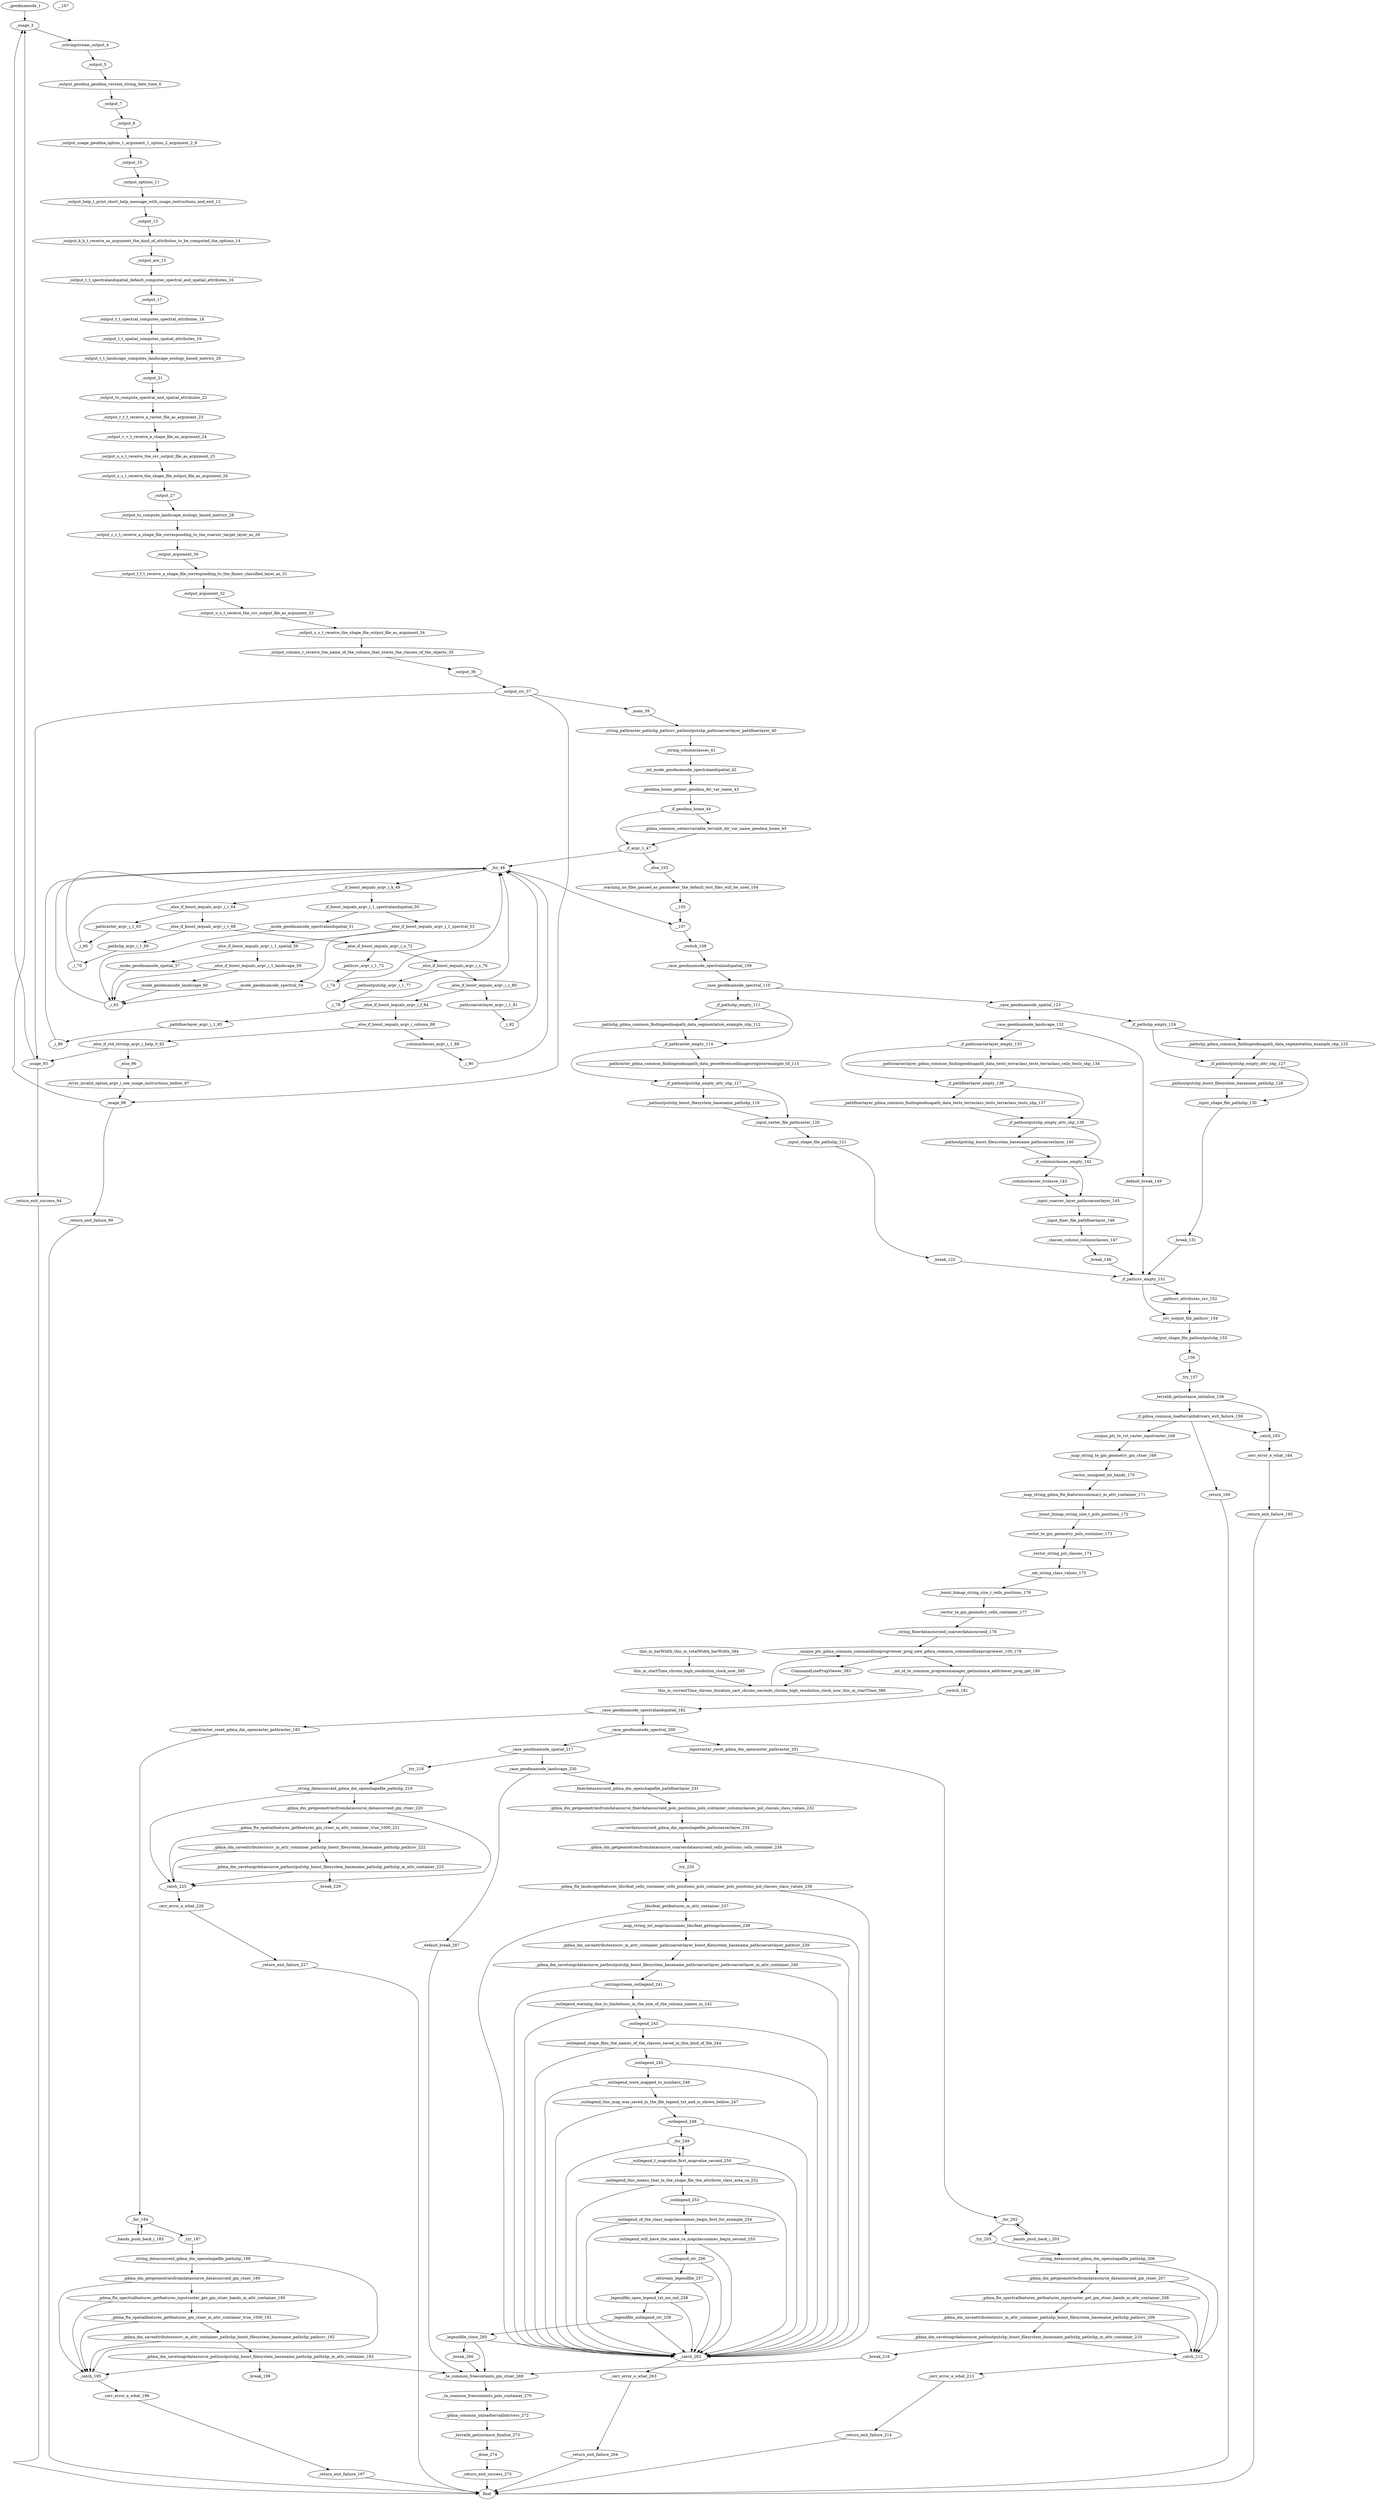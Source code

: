 strict digraph G {
_geodmamode_1;
_usage_3;
_ostringstream_output_4;
_output_5;
_output_geodma_geodma_version_string_date_time_6;
_output_7;
_output_8;
_output_usage_geodma_option_1_argument_1_option_2_argument_2_9;
_output_10;
_output_options_11;
_output_help_t_print_short_help_message_with_usage_instructions_and_exit_12;
_output_13;
_output_k_k_t_receive_as_argument_the_kind_of_attributes_to_be_computed_the_options_14;
_output_are_15;
_output_t_t_spectralandspatial_default_computes_spectral_and_spatial_attributes_16;
_output_17;
_output_t_t_spectral_computes_spectral_attributes_18;
_output_t_t_spatial_computes_spatial_attributes_19;
_output_t_t_landscape_computes_landscape_ecology_based_metrics_20;
_output_21;
_output_to_compute_spectral_and_spatial_attributes_22;
_output_r_r_t_receive_a_raster_file_as_argument_23;
_output_v_v_t_receive_a_shape_file_as_argument_24;
_output_o_o_t_receive_the_csv_output_file_as_argument_25;
_output_s_s_t_receive_the_shape_file_output_file_as_argument_26;
_output_27;
_output_to_compute_landscape_ecology_based_metrics_28;
_output_c_c_t_receive_a_shape_file_corresponding_to_the_coarser_target_layer_as_29;
_output_argument_30;
_output_f_f_t_receive_a_shape_file_corresponding_to_the_finner_classified_layer_as_31;
_output_argument_32;
_output_o_o_t_receive_the_csv_output_file_as_argument_33;
_output_s_s_t_receive_the_shape_file_output_file_as_argument_34;
_output_column_t_receive_the_name_of_the_column_that_stores_the_classes_of_the_objects_35;
_output_36;
_output_str_37;
_main_39;
_string_pathraster_pathshp_pathcsv_pathoutputshp_pathcoarserlayer_pathfinerlayer_40;
_string_columnclasses_41;
_int_mode_geodmamode_spectralandspatial_42;
_geodma_home_getenv_geodma_dir_var_name_43;
_if_geodma_home_44;
_gdma_common_setenvvariable_terralib_dir_var_name_geodma_home_45;
_if_argc_1_47;
_for_48;
_if_boost_iequals_argv_i_k_49;
_if_boost_iequals_argv_i_1_spectralandspatial_50;
_mode_geodmamode_spectralandspatial_51;
_else_if_boost_iequals_argv_i_1_spectral_53;
_mode_geodmamode_spectral_54;
_else_if_boost_iequals_argv_i_1_spatial_56;
_mode_geodmamode_spatial_57;
_else_if_boost_iequals_argv_i_1_landscape_59;
_mode_geodmamode_landscape_60;
_i_62;
_else_if_boost_iequals_argv_i_r_64;
_pathraster_argv_i_1_65;
_i_66;
_else_if_boost_iequals_argv_i_v_68;
_pathshp_argv_i_1_69;
_i_70;
_else_if_boost_iequals_argv_i_o_72;
_pathcsv_argv_i_1_73;
_i_74;
_else_if_boost_iequals_argv_i_s_76;
_pathoutputshp_argv_i_1_77;
_i_78;
_else_if_boost_iequals_argv_i_c_80;
_pathcoarserlayer_argv_i_1_81;
_i_82;
_else_if_boost_iequals_argv_i_f_84;
_pathfinerlayer_argv_i_1_85;
_i_86;
_else_if_boost_iequals_argv_i_column_88;
_columnclasses_argv_i_1_89;
_i_90;
_else_if_std_strcmp_argv_i_help_0_92;
_usage_93;
_return_exit_success_94;
_else_96;
_error_invalid_option_argv_i_see_usage_instructions_bellow_97;
_usage_98;
_return_exit_failure_99;
_else_103;
_warning_no_files_passed_as_parameter_the_default_test_files_will_be_used_104;
__105;
__107;
_switch_108;
_case_geodmamode_spectralandspatial_109;
_case_geodmamode_spectral_110;
_if_pathshp_empty_111;
_pathshp_gdma_common_findingeodmapath_data_segmentation_example_shp_112;
_if_pathraster_empty_114;
_pathraster_gdma_common_findingeodmapath_data_georeferencedimagesregisterexample_tif_115;
_if_pathoutputshp_empty_attr_shp_117;
_pathoutputshp_boost_filesystem_basename_pathshp_118;
_input_raster_file_pathraster_120;
_input_shape_file_pathshp_121;
_break_122;
_case_geodmamode_spatial_123;
_if_pathshp_empty_124;
_pathshp_gdma_common_findingeodmapath_data_segmentation_example_shp_125;
_if_pathoutputshp_empty_attr_shp_127;
_pathoutputshp_boost_filesystem_basename_pathshp_128;
_input_shape_file_pathshp_130;
_break_131;
_case_geodmamode_landscape_132;
_if_pathcoarserlayer_empty_133;
_pathcoarserlayer_gdma_common_findingeodmapath_data_tests_terraclass_tests_terraclass_cells_tests_shp_134;
_if_pathfinerlayer_empty_136;
_pathfinerlayer_gdma_common_findingeodmapath_data_tests_terraclass_tests_terraclass_tests_shp_137;
_if_pathoutputshp_empty_attr_shp_139;
_pathoutputshp_boost_filesystem_basename_pathcoarserlayer_140;
_if_columnclasses_empty_142;
_columnclasses_tcclasse_143;
_input_coarser_layer_pathcoarserlayer_145;
_input_finer_file_pathfinerlayer_146;
_classes_column_columnclasses_147;
_break_148;
_default_break_149;
_if_pathcsv_empty_151;
_pathcsv_attributes_csv_152;
_csv_output_file_pathcsv_154;
_output_shape_file_pathoutputshp_155;
__156;
_try_157;
_terralib_getinstance_initialize_158;
_if_gdma_common_loadterralibdrivers_exit_failure_159;
_return_160;
_catch_163;
_cerr_error_e_what_164;
_return_exit_failure_165;
__167;
_unique_ptr_te_rst_raster_inputraster_168;
_map_string_te_gm_geometry_gm_ctner_169;
_vector_unsigned_int_bands_170;
_map_string_gdma_fte_featuressummary_m_attr_container_171;
_boost_bimap_string_size_t_pols_positions_172;
_vector_te_gm_geometry_pols_container_173;
_vector_string_pol_classes_174;
_set_string_class_values_175;
_boost_bimap_string_size_t_cells_positions_176;
_vector_te_gm_geometry_cells_container_177;
_string_finerdatasourceid_coarserdatasourceid_178;
_unique_ptr_gdma_common_commandlineprogviewer_prog_new_gdma_common_commandlineprogviewer_100_179;
_int_id_te_common_progressmanager_getinstance_addviewer_prog_get_180;
_switch_181;
_case_geodmamode_spectralandspatial_182;
_inputraster_reset_gdma_dm_openraster_pathraster_183;
_for_184;
_bands_push_back_i_185;
_try_187;
_string_datasourceid_gdma_dm_openshapefile_pathshp_188;
_gdma_dm_getgeometriesfromdatasource_datasourceid_gm_ctner_189;
_gdma_fte_spectralfeatures_getfeatures_inputraster_get_gm_ctner_bands_m_attr_container_190;
_gdma_fte_spatialfeatures_getfeatures_gm_ctner_m_attr_container_true_1000_191;
_gdma_dm_saveattributestocsv_m_attr_container_pathshp_boost_filesystem_basename_pathshp_pathcsv_192;
_gdma_dm_savetoogrdatasource_pathoutputshp_boost_filesystem_basename_pathshp_pathshp_m_attr_container_193;
_catch_195;
_cerr_error_e_what_196;
_return_exit_failure_197;
_break_199;
_case_geodmamode_spectral_200;
_inputraster_reset_gdma_dm_openraster_pathraster_201;
_for_202;
_bands_push_back_i_203;
_try_205;
_string_datasourceid_gdma_dm_openshapefile_pathshp_206;
_gdma_dm_getgeometriesfromdatasource_datasourceid_gm_ctner_207;
_gdma_fte_spectralfeatures_getfeatures_inputraster_get_gm_ctner_bands_m_attr_container_208;
_gdma_dm_saveattributestocsv_m_attr_container_pathshp_boost_filesystem_basename_pathshp_pathcsv_209;
_gdma_dm_savetoogrdatasource_pathoutputshp_boost_filesystem_basename_pathshp_pathshp_m_attr_container_210;
_catch_212;
_cerr_error_e_what_213;
_return_exit_failure_214;
_break_216;
_case_geodmamode_spatial_217;
_try_218;
_string_datasourceid_gdma_dm_openshapefile_pathshp_219;
_gdma_dm_getgeometriesfromdatasource_datasourceid_gm_ctner_220;
_gdma_fte_spatialfeatures_getfeatures_gm_ctner_m_attr_container_true_1000_221;
_gdma_dm_saveattributestocsv_m_attr_container_pathshp_boost_filesystem_basename_pathshp_pathcsv_222;
_gdma_dm_savetoogrdatasource_pathoutputshp_boost_filesystem_basename_pathshp_pathshp_m_attr_container_223;
_catch_225;
_cerr_error_e_what_226;
_return_exit_failure_227;
_break_229;
_case_geodmamode_landscape_230;
_finerdatasourceid_gdma_dm_openshapefile_pathfinerlayer_231;
_gdma_dm_getgeometriesfromdatasource_finerdatasourceid_pols_positions_pols_container_columnclasses_pol_classes_class_values_232;
_coarserdatasourceid_gdma_dm_openshapefile_pathcoarserlayer_233;
_gdma_dm_getgeometriesfromdatasource_coarserdatasourceid_cells_positions_cells_container_234;
_try_235;
_gdma_fte_landscapefeatures_ldscfeat_cells_container_cells_positions_pols_container_pols_positions_pol_classes_class_values_236;
_ldscfeat_getfeatures_m_attr_container_237;
_map_string_int_mapclassnames_ldscfeat_getmapclassnames_238;
_gdma_dm_saveattributestocsv_m_attr_container_pathcoarserlayer_boost_filesystem_basename_pathcoarserlayer_pathcsv_239;
_gdma_dm_savetoogrdatasource_pathoutputshp_boost_filesystem_basename_pathcoarserlayer_pathcoarserlayer_m_attr_container_240;
_ostringstream_outlegend_241;
_outlegend_warning_due_to_limitations_in_the_size_of_the_column_names_in_242;
_outlegend_243;
_outlegend_shape_files_the_names_of_the_classes_saved_in_this_kind_of_file_244;
_outlegend_245;
_outlegend_were_mapped_to_numbers_246;
_outlegend_this_map_was_saved_in_the_file_legend_txt_and_is_shown_bellow_247;
_outlegend_248;
_for_249;
_outlegend_t_mapvalue_first_mapvalue_second_250;
_outlegend_this_means_that_in_the_shape_file_the_attribute_class_area_ca_252;
_outlegend_253;
_outlegend_of_the_class_mapclassnames_begin_first_for_example_254;
_outlegend_will_have_the_name_ca_mapclassnames_begin_second_255;
_outlegend_str_256;
_ofstream_legendfile_257;
_legendfile_open_legend_txt_ios_out_258;
_legendfile_outlegend_str_259;
_legendfile_close_260;
_catch_262;
_cerr_error_e_what_263;
_return_exit_failure_264;
_break_266;
_default_break_267;
_te_common_freecontents_gm_ctner_269;
_te_common_freecontents_pols_container_270;
_gdma_common_unloadterralibdrivers_272;
_terralib_getinstance_finalize_273;
_done_274;
_return_exit_success_275;
final;
CommandLineProgViewer_383;
this_m_barWidth_this_m_totalWidth_barWidth_384;
this_m_startTime_chrono_high_resolution_clock_now_385;
this_m_currentTime_chrono_duration_cast_chrono_seconds_chrono_high_resolution_clock_now_this_m_startTime_386;
_geodmamode_1->_usage_3;
_usage_3->_ostringstream_output_4;
_ostringstream_output_4->_output_5;
_output_5->_output_geodma_geodma_version_string_date_time_6;
_output_geodma_geodma_version_string_date_time_6->_output_7;
_output_7->_output_8;
_output_8->_output_usage_geodma_option_1_argument_1_option_2_argument_2_9;
_output_usage_geodma_option_1_argument_1_option_2_argument_2_9->_output_10;
_output_10->_output_options_11;
_output_options_11->_output_help_t_print_short_help_message_with_usage_instructions_and_exit_12;
_output_help_t_print_short_help_message_with_usage_instructions_and_exit_12->_output_13;
_output_13->_output_k_k_t_receive_as_argument_the_kind_of_attributes_to_be_computed_the_options_14;
_output_k_k_t_receive_as_argument_the_kind_of_attributes_to_be_computed_the_options_14->_output_are_15;
_output_are_15->_output_t_t_spectralandspatial_default_computes_spectral_and_spatial_attributes_16;
_output_t_t_spectralandspatial_default_computes_spectral_and_spatial_attributes_16->_output_17;
_output_17->_output_t_t_spectral_computes_spectral_attributes_18;
_output_t_t_spectral_computes_spectral_attributes_18->_output_t_t_spatial_computes_spatial_attributes_19;
_output_t_t_spatial_computes_spatial_attributes_19->_output_t_t_landscape_computes_landscape_ecology_based_metrics_20;
_output_t_t_landscape_computes_landscape_ecology_based_metrics_20->_output_21;
_output_21->_output_to_compute_spectral_and_spatial_attributes_22;
_output_to_compute_spectral_and_spatial_attributes_22->_output_r_r_t_receive_a_raster_file_as_argument_23;
_output_r_r_t_receive_a_raster_file_as_argument_23->_output_v_v_t_receive_a_shape_file_as_argument_24;
_output_v_v_t_receive_a_shape_file_as_argument_24->_output_o_o_t_receive_the_csv_output_file_as_argument_25;
_output_o_o_t_receive_the_csv_output_file_as_argument_25->_output_s_s_t_receive_the_shape_file_output_file_as_argument_26;
_output_s_s_t_receive_the_shape_file_output_file_as_argument_26->_output_27;
_output_27->_output_to_compute_landscape_ecology_based_metrics_28;
_output_to_compute_landscape_ecology_based_metrics_28->_output_c_c_t_receive_a_shape_file_corresponding_to_the_coarser_target_layer_as_29;
_output_c_c_t_receive_a_shape_file_corresponding_to_the_coarser_target_layer_as_29->_output_argument_30;
_output_argument_30->_output_f_f_t_receive_a_shape_file_corresponding_to_the_finner_classified_layer_as_31;
_output_f_f_t_receive_a_shape_file_corresponding_to_the_finner_classified_layer_as_31->_output_argument_32;
_output_argument_32->_output_o_o_t_receive_the_csv_output_file_as_argument_33;
_output_o_o_t_receive_the_csv_output_file_as_argument_33->_output_s_s_t_receive_the_shape_file_output_file_as_argument_34;
_output_s_s_t_receive_the_shape_file_output_file_as_argument_34->_output_column_t_receive_the_name_of_the_column_that_stores_the_classes_of_the_objects_35;
_output_column_t_receive_the_name_of_the_column_that_stores_the_classes_of_the_objects_35->_output_36;
_output_36->_output_str_37;
_output_str_37->_main_39;
_main_39->_string_pathraster_pathshp_pathcsv_pathoutputshp_pathcoarserlayer_pathfinerlayer_40;
_string_pathraster_pathshp_pathcsv_pathoutputshp_pathcoarserlayer_pathfinerlayer_40->_string_columnclasses_41;
_string_columnclasses_41->_int_mode_geodmamode_spectralandspatial_42;
_int_mode_geodmamode_spectralandspatial_42->_geodma_home_getenv_geodma_dir_var_name_43;
_geodma_home_getenv_geodma_dir_var_name_43->_if_geodma_home_44;
_if_geodma_home_44->_gdma_common_setenvvariable_terralib_dir_var_name_geodma_home_45;
_gdma_common_setenvvariable_terralib_dir_var_name_geodma_home_45->_if_argc_1_47;
_if_geodma_home_44->_if_argc_1_47;
_if_argc_1_47->_for_48;
_for_48->_if_boost_iequals_argv_i_k_49;
_if_boost_iequals_argv_i_k_49->_if_boost_iequals_argv_i_1_spectralandspatial_50;
_if_boost_iequals_argv_i_1_spectralandspatial_50->_mode_geodmamode_spectralandspatial_51;
_if_boost_iequals_argv_i_1_spectralandspatial_50->_else_if_boost_iequals_argv_i_1_spectral_53;
_else_if_boost_iequals_argv_i_1_spectral_53->_mode_geodmamode_spectral_54;
_else_if_boost_iequals_argv_i_1_spectral_53->_else_if_boost_iequals_argv_i_1_spatial_56;
_else_if_boost_iequals_argv_i_1_spatial_56->_mode_geodmamode_spatial_57;
_else_if_boost_iequals_argv_i_1_spatial_56->_else_if_boost_iequals_argv_i_1_landscape_59;
_else_if_boost_iequals_argv_i_1_landscape_59->_mode_geodmamode_landscape_60;
_mode_geodmamode_spectralandspatial_51->_i_62;
_mode_geodmamode_spectral_54->_i_62;
_mode_geodmamode_spatial_57->_i_62;
_mode_geodmamode_landscape_60->_i_62;
_else_if_boost_iequals_argv_i_1_landscape_59->_i_62;
_if_boost_iequals_argv_i_k_49->_else_if_boost_iequals_argv_i_r_64;
_else_if_boost_iequals_argv_i_r_64->_pathraster_argv_i_1_65;
_pathraster_argv_i_1_65->_i_66;
_else_if_boost_iequals_argv_i_r_64->_else_if_boost_iequals_argv_i_v_68;
_else_if_boost_iequals_argv_i_v_68->_pathshp_argv_i_1_69;
_pathshp_argv_i_1_69->_i_70;
_else_if_boost_iequals_argv_i_v_68->_else_if_boost_iequals_argv_i_o_72;
_else_if_boost_iequals_argv_i_o_72->_pathcsv_argv_i_1_73;
_pathcsv_argv_i_1_73->_i_74;
_else_if_boost_iequals_argv_i_o_72->_else_if_boost_iequals_argv_i_s_76;
_else_if_boost_iequals_argv_i_s_76->_pathoutputshp_argv_i_1_77;
_pathoutputshp_argv_i_1_77->_i_78;
_else_if_boost_iequals_argv_i_s_76->_else_if_boost_iequals_argv_i_c_80;
_else_if_boost_iequals_argv_i_c_80->_pathcoarserlayer_argv_i_1_81;
_pathcoarserlayer_argv_i_1_81->_i_82;
_else_if_boost_iequals_argv_i_c_80->_else_if_boost_iequals_argv_i_f_84;
_else_if_boost_iequals_argv_i_f_84->_pathfinerlayer_argv_i_1_85;
_pathfinerlayer_argv_i_1_85->_i_86;
_else_if_boost_iequals_argv_i_f_84->_else_if_boost_iequals_argv_i_column_88;
_else_if_boost_iequals_argv_i_column_88->_columnclasses_argv_i_1_89;
_columnclasses_argv_i_1_89->_i_90;
_else_if_boost_iequals_argv_i_column_88->_else_if_std_strcmp_argv_i_help_0_92;
_else_if_std_strcmp_argv_i_help_0_92->_usage_93;
_usage_93->_usage_3;
_output_str_37->_usage_93;
_usage_93->_return_exit_success_94;
_else_if_std_strcmp_argv_i_help_0_92->_else_96;
_else_96->_error_invalid_option_argv_i_see_usage_instructions_bellow_97;
_error_invalid_option_argv_i_see_usage_instructions_bellow_97->_usage_98;
_usage_98->_usage_3;
_output_str_37->_usage_98;
_return_exit_success_94->final;
_usage_98->_return_exit_failure_99;
_i_62->_for_48;
_i_66->_for_48;
_i_70->_for_48;
_i_74->_for_48;
_i_78->_for_48;
_i_82->_for_48;
_i_86->_for_48;
_i_90->_for_48;
_if_argc_1_47->_else_103;
_else_103->_warning_no_files_passed_as_parameter_the_default_test_files_will_be_used_104;
_warning_no_files_passed_as_parameter_the_default_test_files_will_be_used_104->__105;
_for_48->__107;
__105->__107;
__107->_switch_108;
_switch_108->_case_geodmamode_spectralandspatial_109;
_case_geodmamode_spectralandspatial_109 -> _case_geodmamode_spectral_110;
_case_geodmamode_spectral_110 -> _if_pathshp_empty_111;
_case_geodmamode_spectral_110 -> _case_geodmamode_spatial_123;
_if_pathshp_empty_111->_pathshp_gdma_common_findingeodmapath_data_segmentation_example_shp_112;
_pathshp_gdma_common_findingeodmapath_data_segmentation_example_shp_112->_if_pathraster_empty_114;
_if_pathshp_empty_111->_if_pathraster_empty_114;
_if_pathraster_empty_114->_pathraster_gdma_common_findingeodmapath_data_georeferencedimagesregisterexample_tif_115;
_pathraster_gdma_common_findingeodmapath_data_georeferencedimagesregisterexample_tif_115->_if_pathoutputshp_empty_attr_shp_117;
_if_pathraster_empty_114->_if_pathoutputshp_empty_attr_shp_117;
_if_pathoutputshp_empty_attr_shp_117->_pathoutputshp_boost_filesystem_basename_pathshp_118;
_pathoutputshp_boost_filesystem_basename_pathshp_118->_input_raster_file_pathraster_120;
_if_pathoutputshp_empty_attr_shp_117->_input_raster_file_pathraster_120;
_input_raster_file_pathraster_120->_input_shape_file_pathshp_121;
_case_geodmamode_spatial_123 ->_if_pathshp_empty_124;
_case_geodmamode_spatial_123->_case_geodmamode_landscape_132;
_if_pathshp_empty_124->_pathshp_gdma_common_findingeodmapath_data_segmentation_example_shp_125;
_pathshp_gdma_common_findingeodmapath_data_segmentation_example_shp_125->_if_pathoutputshp_empty_attr_shp_127;
_if_pathshp_empty_124->_if_pathoutputshp_empty_attr_shp_127;
_if_pathoutputshp_empty_attr_shp_127->_pathoutputshp_boost_filesystem_basename_pathshp_128;
_pathoutputshp_boost_filesystem_basename_pathshp_128->_input_shape_file_pathshp_130;
_if_pathoutputshp_empty_attr_shp_127->_input_shape_file_pathshp_130;
_case_geodmamode_landscape_132->_if_pathcoarserlayer_empty_133;
_case_geodmamode_landscape_132->_default_break_149;
_default_break_149->_if_pathcsv_empty_151;
_if_pathcoarserlayer_empty_133->_pathcoarserlayer_gdma_common_findingeodmapath_data_tests_terraclass_tests_terraclass_cells_tests_shp_134;
_pathcoarserlayer_gdma_common_findingeodmapath_data_tests_terraclass_tests_terraclass_cells_tests_shp_134->_if_pathfinerlayer_empty_136;
_if_pathcoarserlayer_empty_133->_if_pathfinerlayer_empty_136;
_if_pathfinerlayer_empty_136->_pathfinerlayer_gdma_common_findingeodmapath_data_tests_terraclass_tests_terraclass_tests_shp_137;
_pathfinerlayer_gdma_common_findingeodmapath_data_tests_terraclass_tests_terraclass_tests_shp_137->_if_pathoutputshp_empty_attr_shp_139;
_if_pathfinerlayer_empty_136->_if_pathoutputshp_empty_attr_shp_139;
_if_pathoutputshp_empty_attr_shp_139->_pathoutputshp_boost_filesystem_basename_pathcoarserlayer_140;
_pathoutputshp_boost_filesystem_basename_pathcoarserlayer_140->_if_columnclasses_empty_142;
_if_pathoutputshp_empty_attr_shp_139->_if_columnclasses_empty_142;
_if_columnclasses_empty_142->_columnclasses_tcclasse_143;
_columnclasses_tcclasse_143->_input_coarser_layer_pathcoarserlayer_145;
_if_columnclasses_empty_142->_input_coarser_layer_pathcoarserlayer_145;
_input_coarser_layer_pathcoarserlayer_145->_input_finer_file_pathfinerlayer_146;
_input_finer_file_pathfinerlayer_146->_classes_column_columnclasses_147;
_input_shape_file_pathshp_121->_break_122;
_break_122->_if_pathcsv_empty_151;
_input_shape_file_pathshp_130->_break_131;
_break_131->_if_pathcsv_empty_151;
_classes_column_columnclasses_147->_break_148;
_break_148-> _if_pathcsv_empty_151;
_if_pathcsv_empty_151->_pathcsv_attributes_csv_152;
_pathcsv_attributes_csv_152->_csv_output_file_pathcsv_154;
_if_pathcsv_empty_151->_csv_output_file_pathcsv_154;
_csv_output_file_pathcsv_154->_output_shape_file_pathoutputshp_155;
_output_shape_file_pathoutputshp_155->__156;
__156->_try_157;
_try_157->_terralib_getinstance_initialize_158;
_terralib_getinstance_initialize_158->_if_gdma_common_loadterralibdrivers_exit_failure_159;
_terralib_getinstance_initialize_158->_catch_163;
_if_gdma_common_loadterralibdrivers_exit_failure_159->_catch_163;
_catch_163->_cerr_error_e_what_164;
_cerr_error_e_what_164->_return_exit_failure_165;
_if_gdma_common_loadterralibdrivers_exit_failure_159->_return_160;
_return_160 -> final;
_if_gdma_common_loadterralibdrivers_exit_failure_159->_unique_ptr_te_rst_raster_inputraster_168;
_unique_ptr_te_rst_raster_inputraster_168->_map_string_te_gm_geometry_gm_ctner_169;
_map_string_te_gm_geometry_gm_ctner_169->_vector_unsigned_int_bands_170;
_vector_unsigned_int_bands_170->_map_string_gdma_fte_featuressummary_m_attr_container_171;
_map_string_gdma_fte_featuressummary_m_attr_container_171->_boost_bimap_string_size_t_pols_positions_172;
_boost_bimap_string_size_t_pols_positions_172->_vector_te_gm_geometry_pols_container_173;
_vector_te_gm_geometry_pols_container_173->_vector_string_pol_classes_174;
_vector_string_pol_classes_174->_set_string_class_values_175;
_set_string_class_values_175->_boost_bimap_string_size_t_cells_positions_176;
_boost_bimap_string_size_t_cells_positions_176->_vector_te_gm_geometry_cells_container_177;
_vector_te_gm_geometry_cells_container_177->_string_finerdatasourceid_coarserdatasourceid_178;
_string_finerdatasourceid_coarserdatasourceid_178->_unique_ptr_gdma_common_commandlineprogviewer_prog_new_gdma_common_commandlineprogviewer_100_179;
_unique_ptr_gdma_common_commandlineprogviewer_prog_new_gdma_common_commandlineprogviewer_100_179->CommandLineProgViewer_383;
CommandLineProgViewer_383->this_m_currentTime_chrono_duration_cast_chrono_seconds_chrono_high_resolution_clock_now_this_m_startTime_386;
this_m_barWidth_this_m_totalWidth_barWidth_384->this_m_startTime_chrono_high_resolution_clock_now_385;
this_m_startTime_chrono_high_resolution_clock_now_385->this_m_currentTime_chrono_duration_cast_chrono_seconds_chrono_high_resolution_clock_now_this_m_startTime_386;
this_m_currentTime_chrono_duration_cast_chrono_seconds_chrono_high_resolution_clock_now_this_m_startTime_386->_unique_ptr_gdma_common_commandlineprogviewer_prog_new_gdma_common_commandlineprogviewer_100_179;
_unique_ptr_gdma_common_commandlineprogviewer_prog_new_gdma_common_commandlineprogviewer_100_179->_int_id_te_common_progressmanager_getinstance_addviewer_prog_get_180;
_int_id_te_common_progressmanager_getinstance_addviewer_prog_get_180->_switch_181;
_switch_181->_case_geodmamode_spectralandspatial_182;
_case_geodmamode_spectralandspatial_182->_case_geodmamode_spectral_200;
_case_geodmamode_spectralandspatial_182->_inputraster_reset_gdma_dm_openraster_pathraster_183;
_inputraster_reset_gdma_dm_openraster_pathraster_183->_for_184;
_for_184->_bands_push_back_i_185;
_bands_push_back_i_185->_for_184;
_for_184->_try_187;
_try_187->_string_datasourceid_gdma_dm_openshapefile_pathshp_188;
_string_datasourceid_gdma_dm_openshapefile_pathshp_188->_gdma_dm_getgeometriesfromdatasource_datasourceid_gm_ctner_189;
_gdma_dm_getgeometriesfromdatasource_datasourceid_gm_ctner_189->_gdma_fte_spectralfeatures_getfeatures_inputraster_get_gm_ctner_bands_m_attr_container_190;
_gdma_fte_spectralfeatures_getfeatures_inputraster_get_gm_ctner_bands_m_attr_container_190->_gdma_fte_spatialfeatures_getfeatures_gm_ctner_m_attr_container_true_1000_191;
_gdma_fte_spatialfeatures_getfeatures_gm_ctner_m_attr_container_true_1000_191->_gdma_dm_saveattributestocsv_m_attr_container_pathshp_boost_filesystem_basename_pathshp_pathcsv_192;
_gdma_dm_saveattributestocsv_m_attr_container_pathshp_boost_filesystem_basename_pathshp_pathcsv_192->_gdma_dm_savetoogrdatasource_pathoutputshp_boost_filesystem_basename_pathshp_pathshp_m_attr_container_193;
_string_datasourceid_gdma_dm_openshapefile_pathshp_188->_catch_195;
_gdma_dm_getgeometriesfromdatasource_datasourceid_gm_ctner_189->_catch_195;
_gdma_fte_spectralfeatures_getfeatures_inputraster_get_gm_ctner_bands_m_attr_container_190->_catch_195;
_gdma_fte_spatialfeatures_getfeatures_gm_ctner_m_attr_container_true_1000_191->_catch_195;
_gdma_dm_saveattributestocsv_m_attr_container_pathshp_boost_filesystem_basename_pathshp_pathcsv_192->_catch_195;
_gdma_dm_savetoogrdatasource_pathoutputshp_boost_filesystem_basename_pathshp_pathshp_m_attr_container_193->_catch_195;
_catch_195->_cerr_error_e_what_196;
_cerr_error_e_what_196->_return_exit_failure_197;
_gdma_dm_savetoogrdatasource_pathoutputshp_boost_filesystem_basename_pathshp_pathshp_m_attr_container_193->_break_199;

_case_geodmamode_spectral_200->_inputraster_reset_gdma_dm_openraster_pathraster_201;
_case_geodmamode_spectral_200->_case_geodmamode_spatial_217;
_inputraster_reset_gdma_dm_openraster_pathraster_201->_for_202;
_for_202->_bands_push_back_i_203;
_bands_push_back_i_203-> _for_202;
_for_202->_try_205;
_try_205 ->_string_datasourceid_gdma_dm_openshapefile_pathshp_206;
_string_datasourceid_gdma_dm_openshapefile_pathshp_206 -> _gdma_dm_getgeometriesfromdatasource_datasourceid_gm_ctner_207;
_gdma_dm_getgeometriesfromdatasource_datasourceid_gm_ctner_207->_gdma_fte_spectralfeatures_getfeatures_inputraster_get_gm_ctner_bands_m_attr_container_208;
_gdma_fte_spectralfeatures_getfeatures_inputraster_get_gm_ctner_bands_m_attr_container_208 -> _gdma_dm_saveattributestocsv_m_attr_container_pathshp_boost_filesystem_basename_pathshp_pathcsv_209;
_gdma_dm_saveattributestocsv_m_attr_container_pathshp_boost_filesystem_basename_pathshp_pathcsv_209-> _gdma_dm_savetoogrdatasource_pathoutputshp_boost_filesystem_basename_pathshp_pathshp_m_attr_container_210;
_gdma_dm_savetoogrdatasource_pathoutputshp_boost_filesystem_basename_pathshp_pathshp_m_attr_container_210 -> _break_216;
_break_216 -> _te_common_freecontents_gm_ctner_269;


_string_datasourceid_gdma_dm_openshapefile_pathshp_206->_catch_212;
_gdma_dm_getgeometriesfromdatasource_datasourceid_gm_ctner_207->_catch_212;
_gdma_fte_spectralfeatures_getfeatures_inputraster_get_gm_ctner_bands_m_attr_container_208->_catch_212;
_gdma_dm_saveattributestocsv_m_attr_container_pathshp_boost_filesystem_basename_pathshp_pathcsv_209->_catch_212;
_gdma_dm_savetoogrdatasource_pathoutputshp_boost_filesystem_basename_pathshp_pathshp_m_attr_container_210->_catch_212;
_catch_212->_cerr_error_e_what_213;
_cerr_error_e_what_213->_return_exit_failure_214;
_return_exit_failure_214->final;

_case_geodmamode_spatial_217->_try_218;
_case_geodmamode_spatial_217->_case_geodmamode_landscape_230;
_try_218->_string_datasourceid_gdma_dm_openshapefile_pathshp_219;
_string_datasourceid_gdma_dm_openshapefile_pathshp_219->_gdma_dm_getgeometriesfromdatasource_datasourceid_gm_ctner_220;
_gdma_dm_getgeometriesfromdatasource_datasourceid_gm_ctner_220->_gdma_fte_spatialfeatures_getfeatures_gm_ctner_m_attr_container_true_1000_221;
_gdma_fte_spatialfeatures_getfeatures_gm_ctner_m_attr_container_true_1000_221->_gdma_dm_saveattributestocsv_m_attr_container_pathshp_boost_filesystem_basename_pathshp_pathcsv_222;
_gdma_dm_saveattributestocsv_m_attr_container_pathshp_boost_filesystem_basename_pathshp_pathcsv_222->_gdma_dm_savetoogrdatasource_pathoutputshp_boost_filesystem_basename_pathshp_pathshp_m_attr_container_223;
_gdma_dm_savetoogrdatasource_pathoutputshp_boost_filesystem_basename_pathshp_pathshp_m_attr_container_223->_catch_225;
_catch_225->_cerr_error_e_what_226;
_cerr_error_e_what_226->_return_exit_failure_227;
_return_exit_failure_227->final;
_gdma_dm_savetoogrdatasource_pathoutputshp_boost_filesystem_basename_pathshp_pathshp_m_attr_container_223->_break_229;

_string_datasourceid_gdma_dm_openshapefile_pathshp_219 -> _catch_225;
_gdma_dm_getgeometriesfromdatasource_datasourceid_gm_ctner_220 -> _catch_225;
_gdma_fte_spatialfeatures_getfeatures_gm_ctner_m_attr_container_true_1000_221 -> _catch_225;
_gdma_dm_saveattributestocsv_m_attr_container_pathshp_boost_filesystem_basename_pathshp_pathcsv_222 -> _catch_225;

_case_geodmamode_landscape_230->_finerdatasourceid_gdma_dm_openshapefile_pathfinerlayer_231;
_finerdatasourceid_gdma_dm_openshapefile_pathfinerlayer_231 -> _gdma_dm_getgeometriesfromdatasource_finerdatasourceid_pols_positions_pols_container_columnclasses_pol_classes_class_values_232;
_gdma_dm_getgeometriesfromdatasource_finerdatasourceid_pols_positions_pols_container_columnclasses_pol_classes_class_values_232 -> _coarserdatasourceid_gdma_dm_openshapefile_pathcoarserlayer_233;
_coarserdatasourceid_gdma_dm_openshapefile_pathcoarserlayer_233 -> _gdma_dm_getgeometriesfromdatasource_coarserdatasourceid_cells_positions_cells_container_234;
_gdma_dm_getgeometriesfromdatasource_coarserdatasourceid_cells_positions_cells_container_234 -> _try_235;
_try_235 -> _gdma_fte_landscapefeatures_ldscfeat_cells_container_cells_positions_pols_container_pols_positions_pol_classes_class_values_236 ;
_gdma_fte_landscapefeatures_ldscfeat_cells_container_cells_positions_pols_container_pols_positions_pol_classes_class_values_236 -> _ldscfeat_getfeatures_m_attr_container_237;
_ldscfeat_getfeatures_m_attr_container_237 -> _map_string_int_mapclassnames_ldscfeat_getmapclassnames_238;
_map_string_int_mapclassnames_ldscfeat_getmapclassnames_238 -> _gdma_dm_saveattributestocsv_m_attr_container_pathcoarserlayer_boost_filesystem_basename_pathcoarserlayer_pathcsv_239;
_gdma_dm_saveattributestocsv_m_attr_container_pathcoarserlayer_boost_filesystem_basename_pathcoarserlayer_pathcsv_239 -> _gdma_dm_savetoogrdatasource_pathoutputshp_boost_filesystem_basename_pathcoarserlayer_pathcoarserlayer_m_attr_container_240;
_gdma_dm_savetoogrdatasource_pathoutputshp_boost_filesystem_basename_pathcoarserlayer_pathcoarserlayer_m_attr_container_240 -> _ostringstream_outlegend_241 ;
_ostringstream_outlegend_241 -> _outlegend_warning_due_to_limitations_in_the_size_of_the_column_names_in_242 ;
_outlegend_warning_due_to_limitations_in_the_size_of_the_column_names_in_242 -> _outlegend_243;
_outlegend_243 -> _outlegend_shape_files_the_names_of_the_classes_saved_in_this_kind_of_file_244;
_outlegend_shape_files_the_names_of_the_classes_saved_in_this_kind_of_file_244 -> _outlegend_245;
_outlegend_245 -> _outlegend_were_mapped_to_numbers_246;
_outlegend_were_mapped_to_numbers_246 -> _outlegend_this_map_was_saved_in_the_file_legend_txt_and_is_shown_bellow_247;
_outlegend_this_map_was_saved_in_the_file_legend_txt_and_is_shown_bellow_247 ->_outlegend_248 ;
_outlegend_248 -> _for_249;
_for_249 -> _outlegend_t_mapvalue_first_mapvalue_second_250;
_outlegend_t_mapvalue_first_mapvalue_second_250-> _for_249;
_for_249->_outlegend_t_mapvalue_first_mapvalue_second_250;
_outlegend_t_mapvalue_first_mapvalue_second_250 -> _outlegend_this_means_that_in_the_shape_file_the_attribute_class_area_ca_252;
_outlegend_this_means_that_in_the_shape_file_the_attribute_class_area_ca_252 -> _outlegend_253;
_outlegend_253 ->_outlegend_of_the_class_mapclassnames_begin_first_for_example_254 ;
_outlegend_of_the_class_mapclassnames_begin_first_for_example_254 -> _outlegend_will_have_the_name_ca_mapclassnames_begin_second_255;
_outlegend_will_have_the_name_ca_mapclassnames_begin_second_255 -> _outlegend_str_256;
_outlegend_str_256 -> _ofstream_legendfile_257;
_ofstream_legendfile_257 -> _legendfile_open_legend_txt_ios_out_258;
_legendfile_open_legend_txt_ios_out_258 ->_legendfile_outlegend_str_259 ;
_legendfile_outlegend_str_259 -> _legendfile_close_260;
_legendfile_close_260 -> _break_266;
_catch_262->_cerr_error_e_what_263;
_cerr_error_e_what_263->_return_exit_failure_264;
_return_exit_failure_264->final;
_break_266 -> _te_common_freecontents_gm_ctner_269;


_gdma_fte_landscapefeatures_ldscfeat_cells_container_cells_positions_pols_container_pols_positions_pol_classes_class_values_236 -> _catch_262;
_ldscfeat_getfeatures_m_attr_container_237 -> _catch_262;
_map_string_int_mapclassnames_ldscfeat_getmapclassnames_238 -> _catch_262;
_gdma_dm_saveattributestocsv_m_attr_container_pathcoarserlayer_boost_filesystem_basename_pathcoarserlayer_pathcsv_239 -> _catch_262;
_gdma_dm_savetoogrdatasource_pathoutputshp_boost_filesystem_basename_pathcoarserlayer_pathcoarserlayer_m_attr_container_240 -> _catch_262;
_ostringstream_outlegend_241 -> _catch_262;
_outlegend_warning_due_to_limitations_in_the_size_of_the_column_names_in_242 -> _catch_262;
_outlegend_243 -> _catch_262;
_outlegend_shape_files_the_names_of_the_classes_saved_in_this_kind_of_file_244 -> _catch_262;
_outlegend_245 -> _catch_262;
_outlegend_were_mapped_to_numbers_246 -> _catch_262;
_outlegend_this_map_was_saved_in_the_file_legend_txt_and_is_shown_bellow_247 -> _catch_262;
_outlegend_248 -> _catch_262;
_for_249 -> _catch_262;
_outlegend_t_mapvalue_first_mapvalue_second_250 -> _catch_262;
_outlegend_this_means_that_in_the_shape_file_the_attribute_class_area_ca_252 -> _catch_262;
_outlegend_253 -> _catch_262;
_outlegend_of_the_class_mapclassnames_begin_first_for_example_254 -> _catch_262;
_outlegend_will_have_the_name_ca_mapclassnames_begin_second_255 -> _catch_262;
_outlegend_str_256 -> _catch_262;
_ofstream_legendfile_257 -> _catch_262;
_legendfile_open_legend_txt_ios_out_258 -> _catch_262;
_legendfile_outlegend_str_259 -> _catch_262;
_legendfile_close_260 -> _catch_262;
_legendfile_close_260 -> _te_common_freecontents_gm_ctner_269;
_case_geodmamode_landscape_230->_default_break_267;
_default_break_267 -> _te_common_freecontents_gm_ctner_269;

_gdma_dm_savetoogrdatasource_pathoutputshp_boost_filesystem_basename_pathshp_pathshp_m_attr_container_193->_te_common_freecontents_gm_ctner_269;
_te_common_freecontents_gm_ctner_269->_te_common_freecontents_pols_container_270;
_te_common_freecontents_pols_container_270->_gdma_common_unloadterralibdrivers_272;
_gdma_common_unloadterralibdrivers_272->_terralib_getinstance_finalize_273;
_terralib_getinstance_finalize_273->_done_274;
_done_274->_return_exit_success_275;
_return_exit_failure_99->final;
_return_exit_failure_165->final;
_return_exit_failure_197->final;
_return_exit_success_275->final;
}